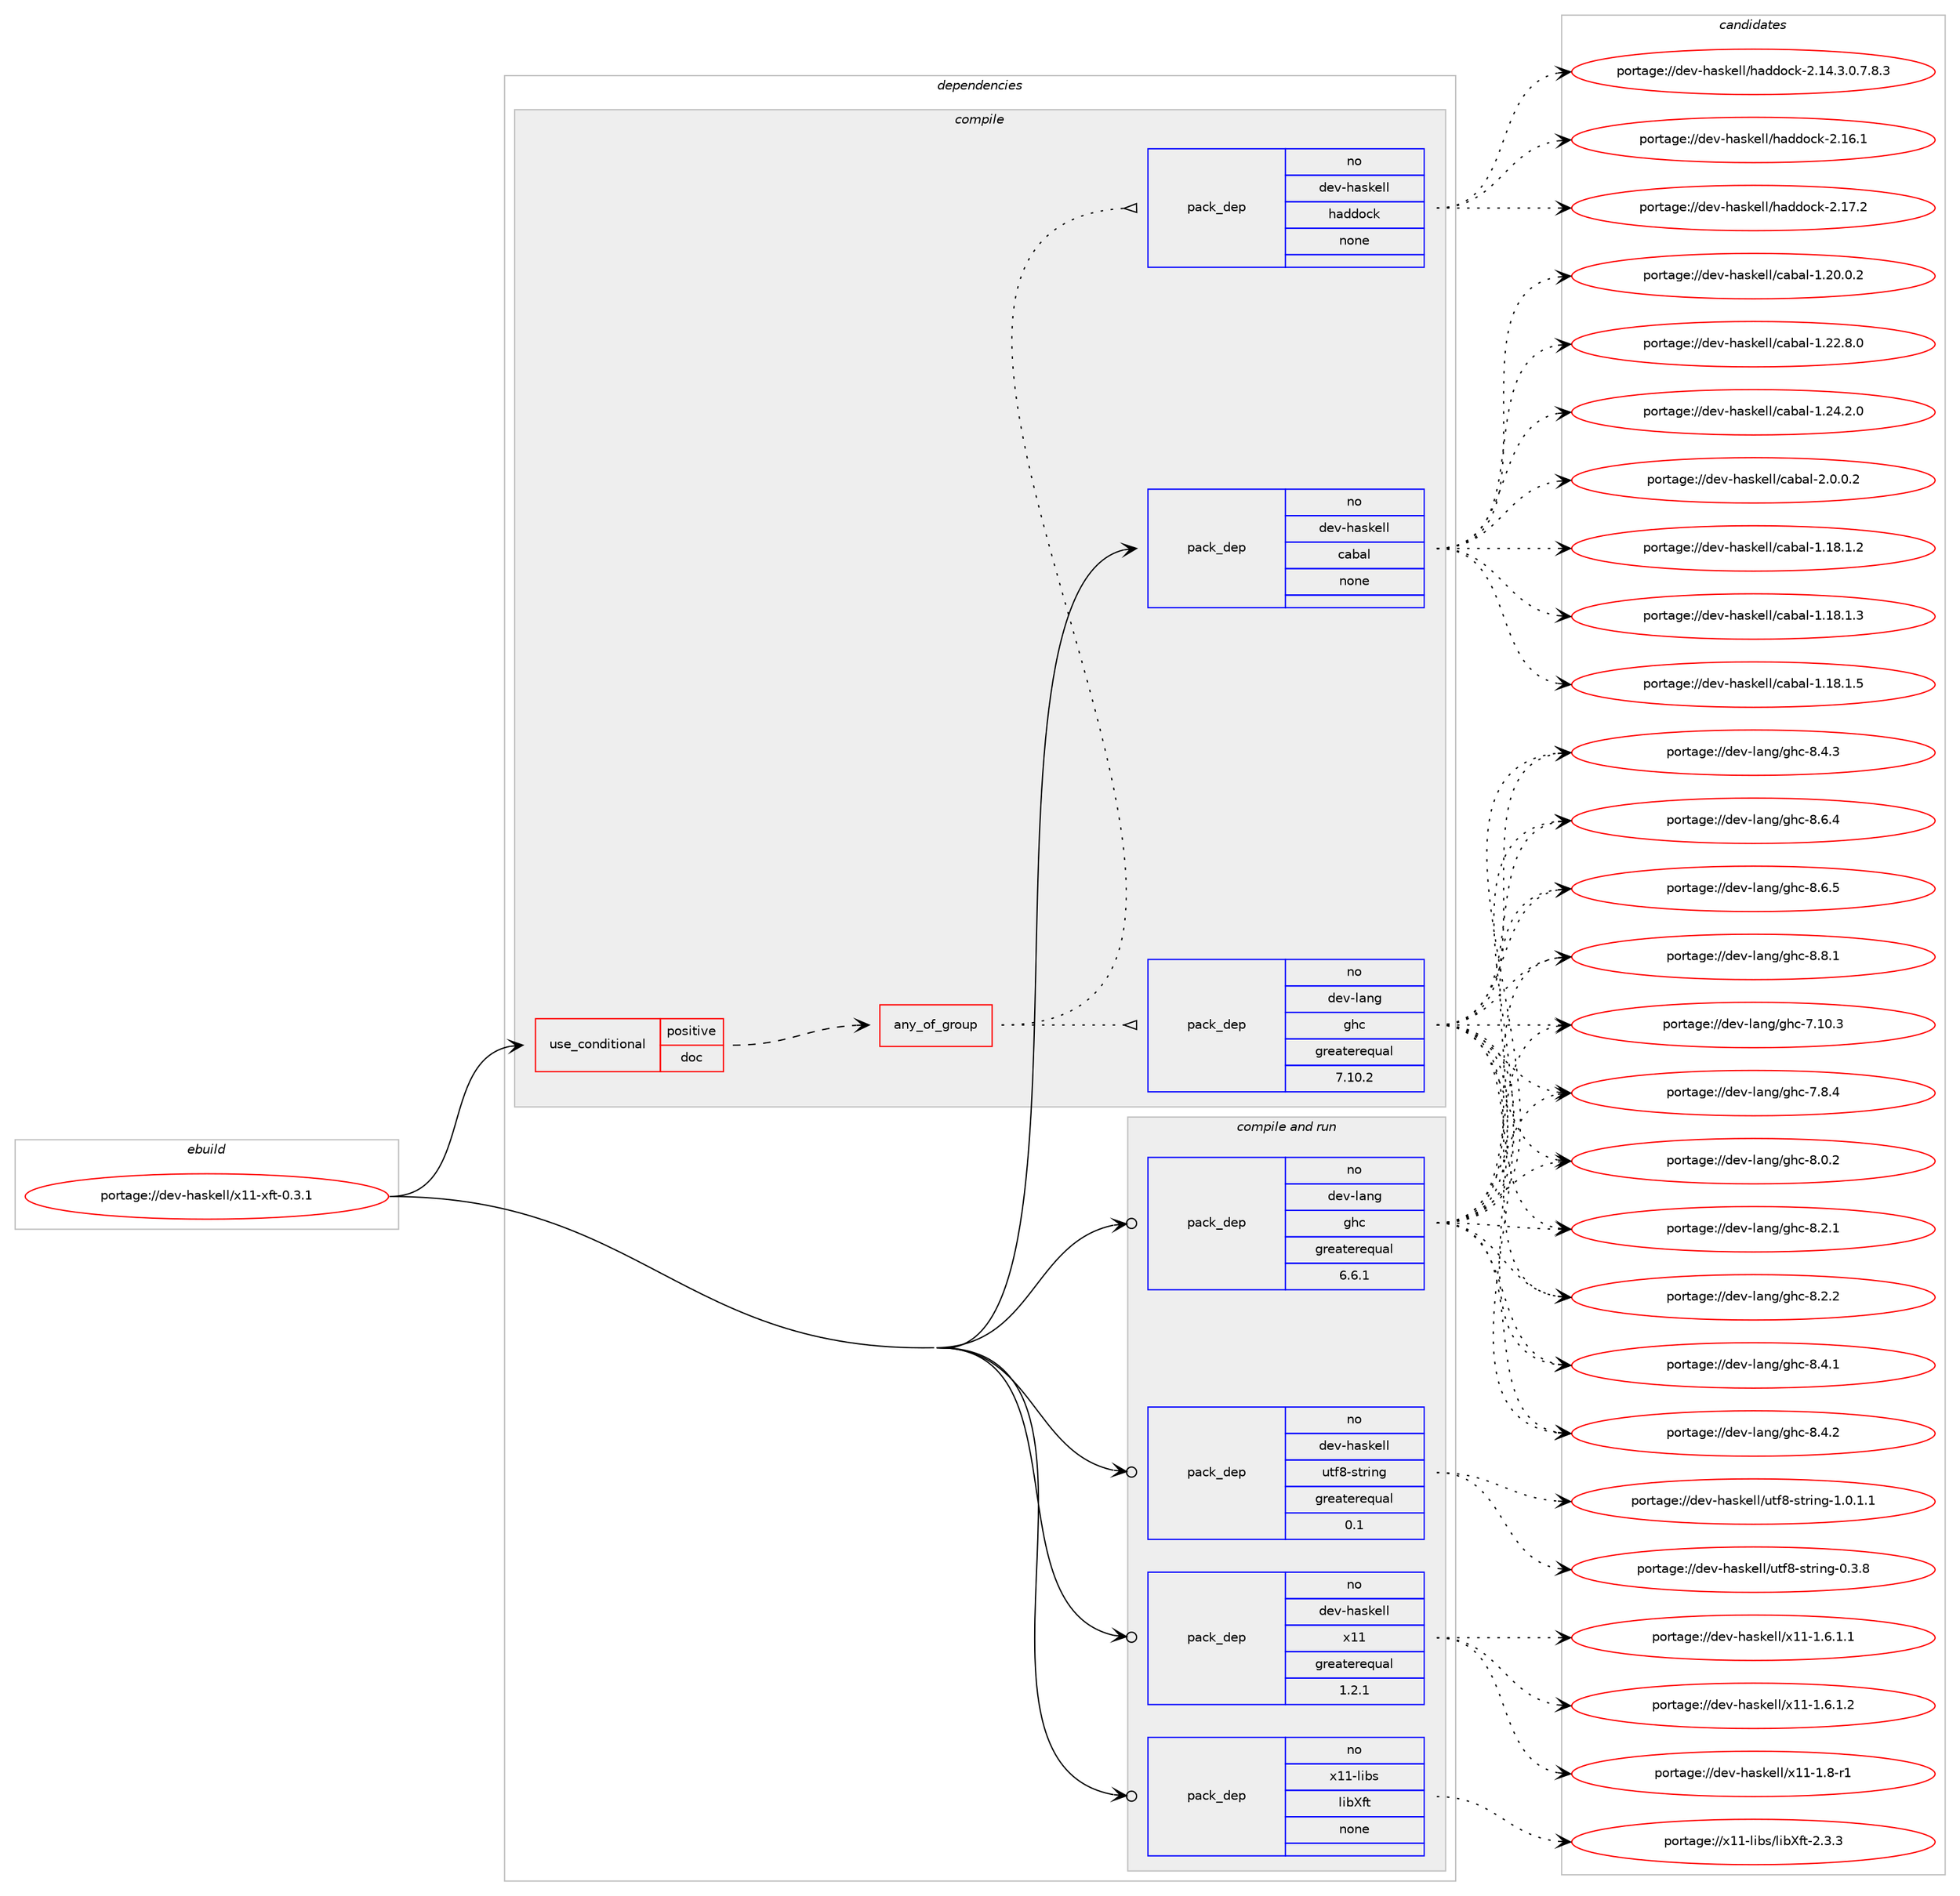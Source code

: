 digraph prolog {

# *************
# Graph options
# *************

newrank=true;
concentrate=true;
compound=true;
graph [rankdir=LR,fontname=Helvetica,fontsize=10,ranksep=1.5];#, ranksep=2.5, nodesep=0.2];
edge  [arrowhead=vee];
node  [fontname=Helvetica,fontsize=10];

# **********
# The ebuild
# **********

subgraph cluster_leftcol {
color=gray;
rank=same;
label=<<i>ebuild</i>>;
id [label="portage://dev-haskell/x11-xft-0.3.1", color=red, width=4, href="../dev-haskell/x11-xft-0.3.1.svg"];
}

# ****************
# The dependencies
# ****************

subgraph cluster_midcol {
color=gray;
label=<<i>dependencies</i>>;
subgraph cluster_compile {
fillcolor="#eeeeee";
style=filled;
label=<<i>compile</i>>;
subgraph cond17659 {
dependency83363 [label=<<TABLE BORDER="0" CELLBORDER="1" CELLSPACING="0" CELLPADDING="4"><TR><TD ROWSPAN="3" CELLPADDING="10">use_conditional</TD></TR><TR><TD>positive</TD></TR><TR><TD>doc</TD></TR></TABLE>>, shape=none, color=red];
subgraph any2570 {
dependency83364 [label=<<TABLE BORDER="0" CELLBORDER="1" CELLSPACING="0" CELLPADDING="4"><TR><TD CELLPADDING="10">any_of_group</TD></TR></TABLE>>, shape=none, color=red];subgraph pack63077 {
dependency83365 [label=<<TABLE BORDER="0" CELLBORDER="1" CELLSPACING="0" CELLPADDING="4" WIDTH="220"><TR><TD ROWSPAN="6" CELLPADDING="30">pack_dep</TD></TR><TR><TD WIDTH="110">no</TD></TR><TR><TD>dev-haskell</TD></TR><TR><TD>haddock</TD></TR><TR><TD>none</TD></TR><TR><TD></TD></TR></TABLE>>, shape=none, color=blue];
}
dependency83364:e -> dependency83365:w [weight=20,style="dotted",arrowhead="oinv"];
subgraph pack63078 {
dependency83366 [label=<<TABLE BORDER="0" CELLBORDER="1" CELLSPACING="0" CELLPADDING="4" WIDTH="220"><TR><TD ROWSPAN="6" CELLPADDING="30">pack_dep</TD></TR><TR><TD WIDTH="110">no</TD></TR><TR><TD>dev-lang</TD></TR><TR><TD>ghc</TD></TR><TR><TD>greaterequal</TD></TR><TR><TD>7.10.2</TD></TR></TABLE>>, shape=none, color=blue];
}
dependency83364:e -> dependency83366:w [weight=20,style="dotted",arrowhead="oinv"];
}
dependency83363:e -> dependency83364:w [weight=20,style="dashed",arrowhead="vee"];
}
id:e -> dependency83363:w [weight=20,style="solid",arrowhead="vee"];
subgraph pack63079 {
dependency83367 [label=<<TABLE BORDER="0" CELLBORDER="1" CELLSPACING="0" CELLPADDING="4" WIDTH="220"><TR><TD ROWSPAN="6" CELLPADDING="30">pack_dep</TD></TR><TR><TD WIDTH="110">no</TD></TR><TR><TD>dev-haskell</TD></TR><TR><TD>cabal</TD></TR><TR><TD>none</TD></TR><TR><TD></TD></TR></TABLE>>, shape=none, color=blue];
}
id:e -> dependency83367:w [weight=20,style="solid",arrowhead="vee"];
}
subgraph cluster_compileandrun {
fillcolor="#eeeeee";
style=filled;
label=<<i>compile and run</i>>;
subgraph pack63080 {
dependency83368 [label=<<TABLE BORDER="0" CELLBORDER="1" CELLSPACING="0" CELLPADDING="4" WIDTH="220"><TR><TD ROWSPAN="6" CELLPADDING="30">pack_dep</TD></TR><TR><TD WIDTH="110">no</TD></TR><TR><TD>dev-haskell</TD></TR><TR><TD>utf8-string</TD></TR><TR><TD>greaterequal</TD></TR><TR><TD>0.1</TD></TR></TABLE>>, shape=none, color=blue];
}
id:e -> dependency83368:w [weight=20,style="solid",arrowhead="odotvee"];
subgraph pack63081 {
dependency83369 [label=<<TABLE BORDER="0" CELLBORDER="1" CELLSPACING="0" CELLPADDING="4" WIDTH="220"><TR><TD ROWSPAN="6" CELLPADDING="30">pack_dep</TD></TR><TR><TD WIDTH="110">no</TD></TR><TR><TD>dev-haskell</TD></TR><TR><TD>x11</TD></TR><TR><TD>greaterequal</TD></TR><TR><TD>1.2.1</TD></TR></TABLE>>, shape=none, color=blue];
}
id:e -> dependency83369:w [weight=20,style="solid",arrowhead="odotvee"];
subgraph pack63082 {
dependency83370 [label=<<TABLE BORDER="0" CELLBORDER="1" CELLSPACING="0" CELLPADDING="4" WIDTH="220"><TR><TD ROWSPAN="6" CELLPADDING="30">pack_dep</TD></TR><TR><TD WIDTH="110">no</TD></TR><TR><TD>dev-lang</TD></TR><TR><TD>ghc</TD></TR><TR><TD>greaterequal</TD></TR><TR><TD>6.6.1</TD></TR></TABLE>>, shape=none, color=blue];
}
id:e -> dependency83370:w [weight=20,style="solid",arrowhead="odotvee"];
subgraph pack63083 {
dependency83371 [label=<<TABLE BORDER="0" CELLBORDER="1" CELLSPACING="0" CELLPADDING="4" WIDTH="220"><TR><TD ROWSPAN="6" CELLPADDING="30">pack_dep</TD></TR><TR><TD WIDTH="110">no</TD></TR><TR><TD>x11-libs</TD></TR><TR><TD>libXft</TD></TR><TR><TD>none</TD></TR><TR><TD></TD></TR></TABLE>>, shape=none, color=blue];
}
id:e -> dependency83371:w [weight=20,style="solid",arrowhead="odotvee"];
}
subgraph cluster_run {
fillcolor="#eeeeee";
style=filled;
label=<<i>run</i>>;
}
}

# **************
# The candidates
# **************

subgraph cluster_choices {
rank=same;
color=gray;
label=<<i>candidates</i>>;

subgraph choice63077 {
color=black;
nodesep=1;
choiceportage1001011184510497115107101108108471049710010011199107455046495246514648465546564651 [label="portage://dev-haskell/haddock-2.14.3.0.7.8.3", color=red, width=4,href="../dev-haskell/haddock-2.14.3.0.7.8.3.svg"];
choiceportage100101118451049711510710110810847104971001001119910745504649544649 [label="portage://dev-haskell/haddock-2.16.1", color=red, width=4,href="../dev-haskell/haddock-2.16.1.svg"];
choiceportage100101118451049711510710110810847104971001001119910745504649554650 [label="portage://dev-haskell/haddock-2.17.2", color=red, width=4,href="../dev-haskell/haddock-2.17.2.svg"];
dependency83365:e -> choiceportage1001011184510497115107101108108471049710010011199107455046495246514648465546564651:w [style=dotted,weight="100"];
dependency83365:e -> choiceportage100101118451049711510710110810847104971001001119910745504649544649:w [style=dotted,weight="100"];
dependency83365:e -> choiceportage100101118451049711510710110810847104971001001119910745504649554650:w [style=dotted,weight="100"];
}
subgraph choice63078 {
color=black;
nodesep=1;
choiceportage1001011184510897110103471031049945554649484651 [label="portage://dev-lang/ghc-7.10.3", color=red, width=4,href="../dev-lang/ghc-7.10.3.svg"];
choiceportage10010111845108971101034710310499455546564652 [label="portage://dev-lang/ghc-7.8.4", color=red, width=4,href="../dev-lang/ghc-7.8.4.svg"];
choiceportage10010111845108971101034710310499455646484650 [label="portage://dev-lang/ghc-8.0.2", color=red, width=4,href="../dev-lang/ghc-8.0.2.svg"];
choiceportage10010111845108971101034710310499455646504649 [label="portage://dev-lang/ghc-8.2.1", color=red, width=4,href="../dev-lang/ghc-8.2.1.svg"];
choiceportage10010111845108971101034710310499455646504650 [label="portage://dev-lang/ghc-8.2.2", color=red, width=4,href="../dev-lang/ghc-8.2.2.svg"];
choiceportage10010111845108971101034710310499455646524649 [label="portage://dev-lang/ghc-8.4.1", color=red, width=4,href="../dev-lang/ghc-8.4.1.svg"];
choiceportage10010111845108971101034710310499455646524650 [label="portage://dev-lang/ghc-8.4.2", color=red, width=4,href="../dev-lang/ghc-8.4.2.svg"];
choiceportage10010111845108971101034710310499455646524651 [label="portage://dev-lang/ghc-8.4.3", color=red, width=4,href="../dev-lang/ghc-8.4.3.svg"];
choiceportage10010111845108971101034710310499455646544652 [label="portage://dev-lang/ghc-8.6.4", color=red, width=4,href="../dev-lang/ghc-8.6.4.svg"];
choiceportage10010111845108971101034710310499455646544653 [label="portage://dev-lang/ghc-8.6.5", color=red, width=4,href="../dev-lang/ghc-8.6.5.svg"];
choiceportage10010111845108971101034710310499455646564649 [label="portage://dev-lang/ghc-8.8.1", color=red, width=4,href="../dev-lang/ghc-8.8.1.svg"];
dependency83366:e -> choiceportage1001011184510897110103471031049945554649484651:w [style=dotted,weight="100"];
dependency83366:e -> choiceportage10010111845108971101034710310499455546564652:w [style=dotted,weight="100"];
dependency83366:e -> choiceportage10010111845108971101034710310499455646484650:w [style=dotted,weight="100"];
dependency83366:e -> choiceportage10010111845108971101034710310499455646504649:w [style=dotted,weight="100"];
dependency83366:e -> choiceportage10010111845108971101034710310499455646504650:w [style=dotted,weight="100"];
dependency83366:e -> choiceportage10010111845108971101034710310499455646524649:w [style=dotted,weight="100"];
dependency83366:e -> choiceportage10010111845108971101034710310499455646524650:w [style=dotted,weight="100"];
dependency83366:e -> choiceportage10010111845108971101034710310499455646524651:w [style=dotted,weight="100"];
dependency83366:e -> choiceportage10010111845108971101034710310499455646544652:w [style=dotted,weight="100"];
dependency83366:e -> choiceportage10010111845108971101034710310499455646544653:w [style=dotted,weight="100"];
dependency83366:e -> choiceportage10010111845108971101034710310499455646564649:w [style=dotted,weight="100"];
}
subgraph choice63079 {
color=black;
nodesep=1;
choiceportage10010111845104971151071011081084799979897108454946495646494650 [label="portage://dev-haskell/cabal-1.18.1.2", color=red, width=4,href="../dev-haskell/cabal-1.18.1.2.svg"];
choiceportage10010111845104971151071011081084799979897108454946495646494651 [label="portage://dev-haskell/cabal-1.18.1.3", color=red, width=4,href="../dev-haskell/cabal-1.18.1.3.svg"];
choiceportage10010111845104971151071011081084799979897108454946495646494653 [label="portage://dev-haskell/cabal-1.18.1.5", color=red, width=4,href="../dev-haskell/cabal-1.18.1.5.svg"];
choiceportage10010111845104971151071011081084799979897108454946504846484650 [label="portage://dev-haskell/cabal-1.20.0.2", color=red, width=4,href="../dev-haskell/cabal-1.20.0.2.svg"];
choiceportage10010111845104971151071011081084799979897108454946505046564648 [label="portage://dev-haskell/cabal-1.22.8.0", color=red, width=4,href="../dev-haskell/cabal-1.22.8.0.svg"];
choiceportage10010111845104971151071011081084799979897108454946505246504648 [label="portage://dev-haskell/cabal-1.24.2.0", color=red, width=4,href="../dev-haskell/cabal-1.24.2.0.svg"];
choiceportage100101118451049711510710110810847999798971084550464846484650 [label="portage://dev-haskell/cabal-2.0.0.2", color=red, width=4,href="../dev-haskell/cabal-2.0.0.2.svg"];
dependency83367:e -> choiceportage10010111845104971151071011081084799979897108454946495646494650:w [style=dotted,weight="100"];
dependency83367:e -> choiceportage10010111845104971151071011081084799979897108454946495646494651:w [style=dotted,weight="100"];
dependency83367:e -> choiceportage10010111845104971151071011081084799979897108454946495646494653:w [style=dotted,weight="100"];
dependency83367:e -> choiceportage10010111845104971151071011081084799979897108454946504846484650:w [style=dotted,weight="100"];
dependency83367:e -> choiceportage10010111845104971151071011081084799979897108454946505046564648:w [style=dotted,weight="100"];
dependency83367:e -> choiceportage10010111845104971151071011081084799979897108454946505246504648:w [style=dotted,weight="100"];
dependency83367:e -> choiceportage100101118451049711510710110810847999798971084550464846484650:w [style=dotted,weight="100"];
}
subgraph choice63080 {
color=black;
nodesep=1;
choiceportage1001011184510497115107101108108471171161025645115116114105110103454846514656 [label="portage://dev-haskell/utf8-string-0.3.8", color=red, width=4,href="../dev-haskell/utf8-string-0.3.8.svg"];
choiceportage10010111845104971151071011081084711711610256451151161141051101034549464846494649 [label="portage://dev-haskell/utf8-string-1.0.1.1", color=red, width=4,href="../dev-haskell/utf8-string-1.0.1.1.svg"];
dependency83368:e -> choiceportage1001011184510497115107101108108471171161025645115116114105110103454846514656:w [style=dotted,weight="100"];
dependency83368:e -> choiceportage10010111845104971151071011081084711711610256451151161141051101034549464846494649:w [style=dotted,weight="100"];
}
subgraph choice63081 {
color=black;
nodesep=1;
choiceportage10010111845104971151071011081084712049494549465446494649 [label="portage://dev-haskell/x11-1.6.1.1", color=red, width=4,href="../dev-haskell/x11-1.6.1.1.svg"];
choiceportage10010111845104971151071011081084712049494549465446494650 [label="portage://dev-haskell/x11-1.6.1.2", color=red, width=4,href="../dev-haskell/x11-1.6.1.2.svg"];
choiceportage1001011184510497115107101108108471204949454946564511449 [label="portage://dev-haskell/x11-1.8-r1", color=red, width=4,href="../dev-haskell/x11-1.8-r1.svg"];
dependency83369:e -> choiceportage10010111845104971151071011081084712049494549465446494649:w [style=dotted,weight="100"];
dependency83369:e -> choiceportage10010111845104971151071011081084712049494549465446494650:w [style=dotted,weight="100"];
dependency83369:e -> choiceportage1001011184510497115107101108108471204949454946564511449:w [style=dotted,weight="100"];
}
subgraph choice63082 {
color=black;
nodesep=1;
choiceportage1001011184510897110103471031049945554649484651 [label="portage://dev-lang/ghc-7.10.3", color=red, width=4,href="../dev-lang/ghc-7.10.3.svg"];
choiceportage10010111845108971101034710310499455546564652 [label="portage://dev-lang/ghc-7.8.4", color=red, width=4,href="../dev-lang/ghc-7.8.4.svg"];
choiceportage10010111845108971101034710310499455646484650 [label="portage://dev-lang/ghc-8.0.2", color=red, width=4,href="../dev-lang/ghc-8.0.2.svg"];
choiceportage10010111845108971101034710310499455646504649 [label="portage://dev-lang/ghc-8.2.1", color=red, width=4,href="../dev-lang/ghc-8.2.1.svg"];
choiceportage10010111845108971101034710310499455646504650 [label="portage://dev-lang/ghc-8.2.2", color=red, width=4,href="../dev-lang/ghc-8.2.2.svg"];
choiceportage10010111845108971101034710310499455646524649 [label="portage://dev-lang/ghc-8.4.1", color=red, width=4,href="../dev-lang/ghc-8.4.1.svg"];
choiceportage10010111845108971101034710310499455646524650 [label="portage://dev-lang/ghc-8.4.2", color=red, width=4,href="../dev-lang/ghc-8.4.2.svg"];
choiceportage10010111845108971101034710310499455646524651 [label="portage://dev-lang/ghc-8.4.3", color=red, width=4,href="../dev-lang/ghc-8.4.3.svg"];
choiceportage10010111845108971101034710310499455646544652 [label="portage://dev-lang/ghc-8.6.4", color=red, width=4,href="../dev-lang/ghc-8.6.4.svg"];
choiceportage10010111845108971101034710310499455646544653 [label="portage://dev-lang/ghc-8.6.5", color=red, width=4,href="../dev-lang/ghc-8.6.5.svg"];
choiceportage10010111845108971101034710310499455646564649 [label="portage://dev-lang/ghc-8.8.1", color=red, width=4,href="../dev-lang/ghc-8.8.1.svg"];
dependency83370:e -> choiceportage1001011184510897110103471031049945554649484651:w [style=dotted,weight="100"];
dependency83370:e -> choiceportage10010111845108971101034710310499455546564652:w [style=dotted,weight="100"];
dependency83370:e -> choiceportage10010111845108971101034710310499455646484650:w [style=dotted,weight="100"];
dependency83370:e -> choiceportage10010111845108971101034710310499455646504649:w [style=dotted,weight="100"];
dependency83370:e -> choiceportage10010111845108971101034710310499455646504650:w [style=dotted,weight="100"];
dependency83370:e -> choiceportage10010111845108971101034710310499455646524649:w [style=dotted,weight="100"];
dependency83370:e -> choiceportage10010111845108971101034710310499455646524650:w [style=dotted,weight="100"];
dependency83370:e -> choiceportage10010111845108971101034710310499455646524651:w [style=dotted,weight="100"];
dependency83370:e -> choiceportage10010111845108971101034710310499455646544652:w [style=dotted,weight="100"];
dependency83370:e -> choiceportage10010111845108971101034710310499455646544653:w [style=dotted,weight="100"];
dependency83370:e -> choiceportage10010111845108971101034710310499455646564649:w [style=dotted,weight="100"];
}
subgraph choice63083 {
color=black;
nodesep=1;
choiceportage12049494510810598115471081059888102116455046514651 [label="portage://x11-libs/libXft-2.3.3", color=red, width=4,href="../x11-libs/libXft-2.3.3.svg"];
dependency83371:e -> choiceportage12049494510810598115471081059888102116455046514651:w [style=dotted,weight="100"];
}
}

}
